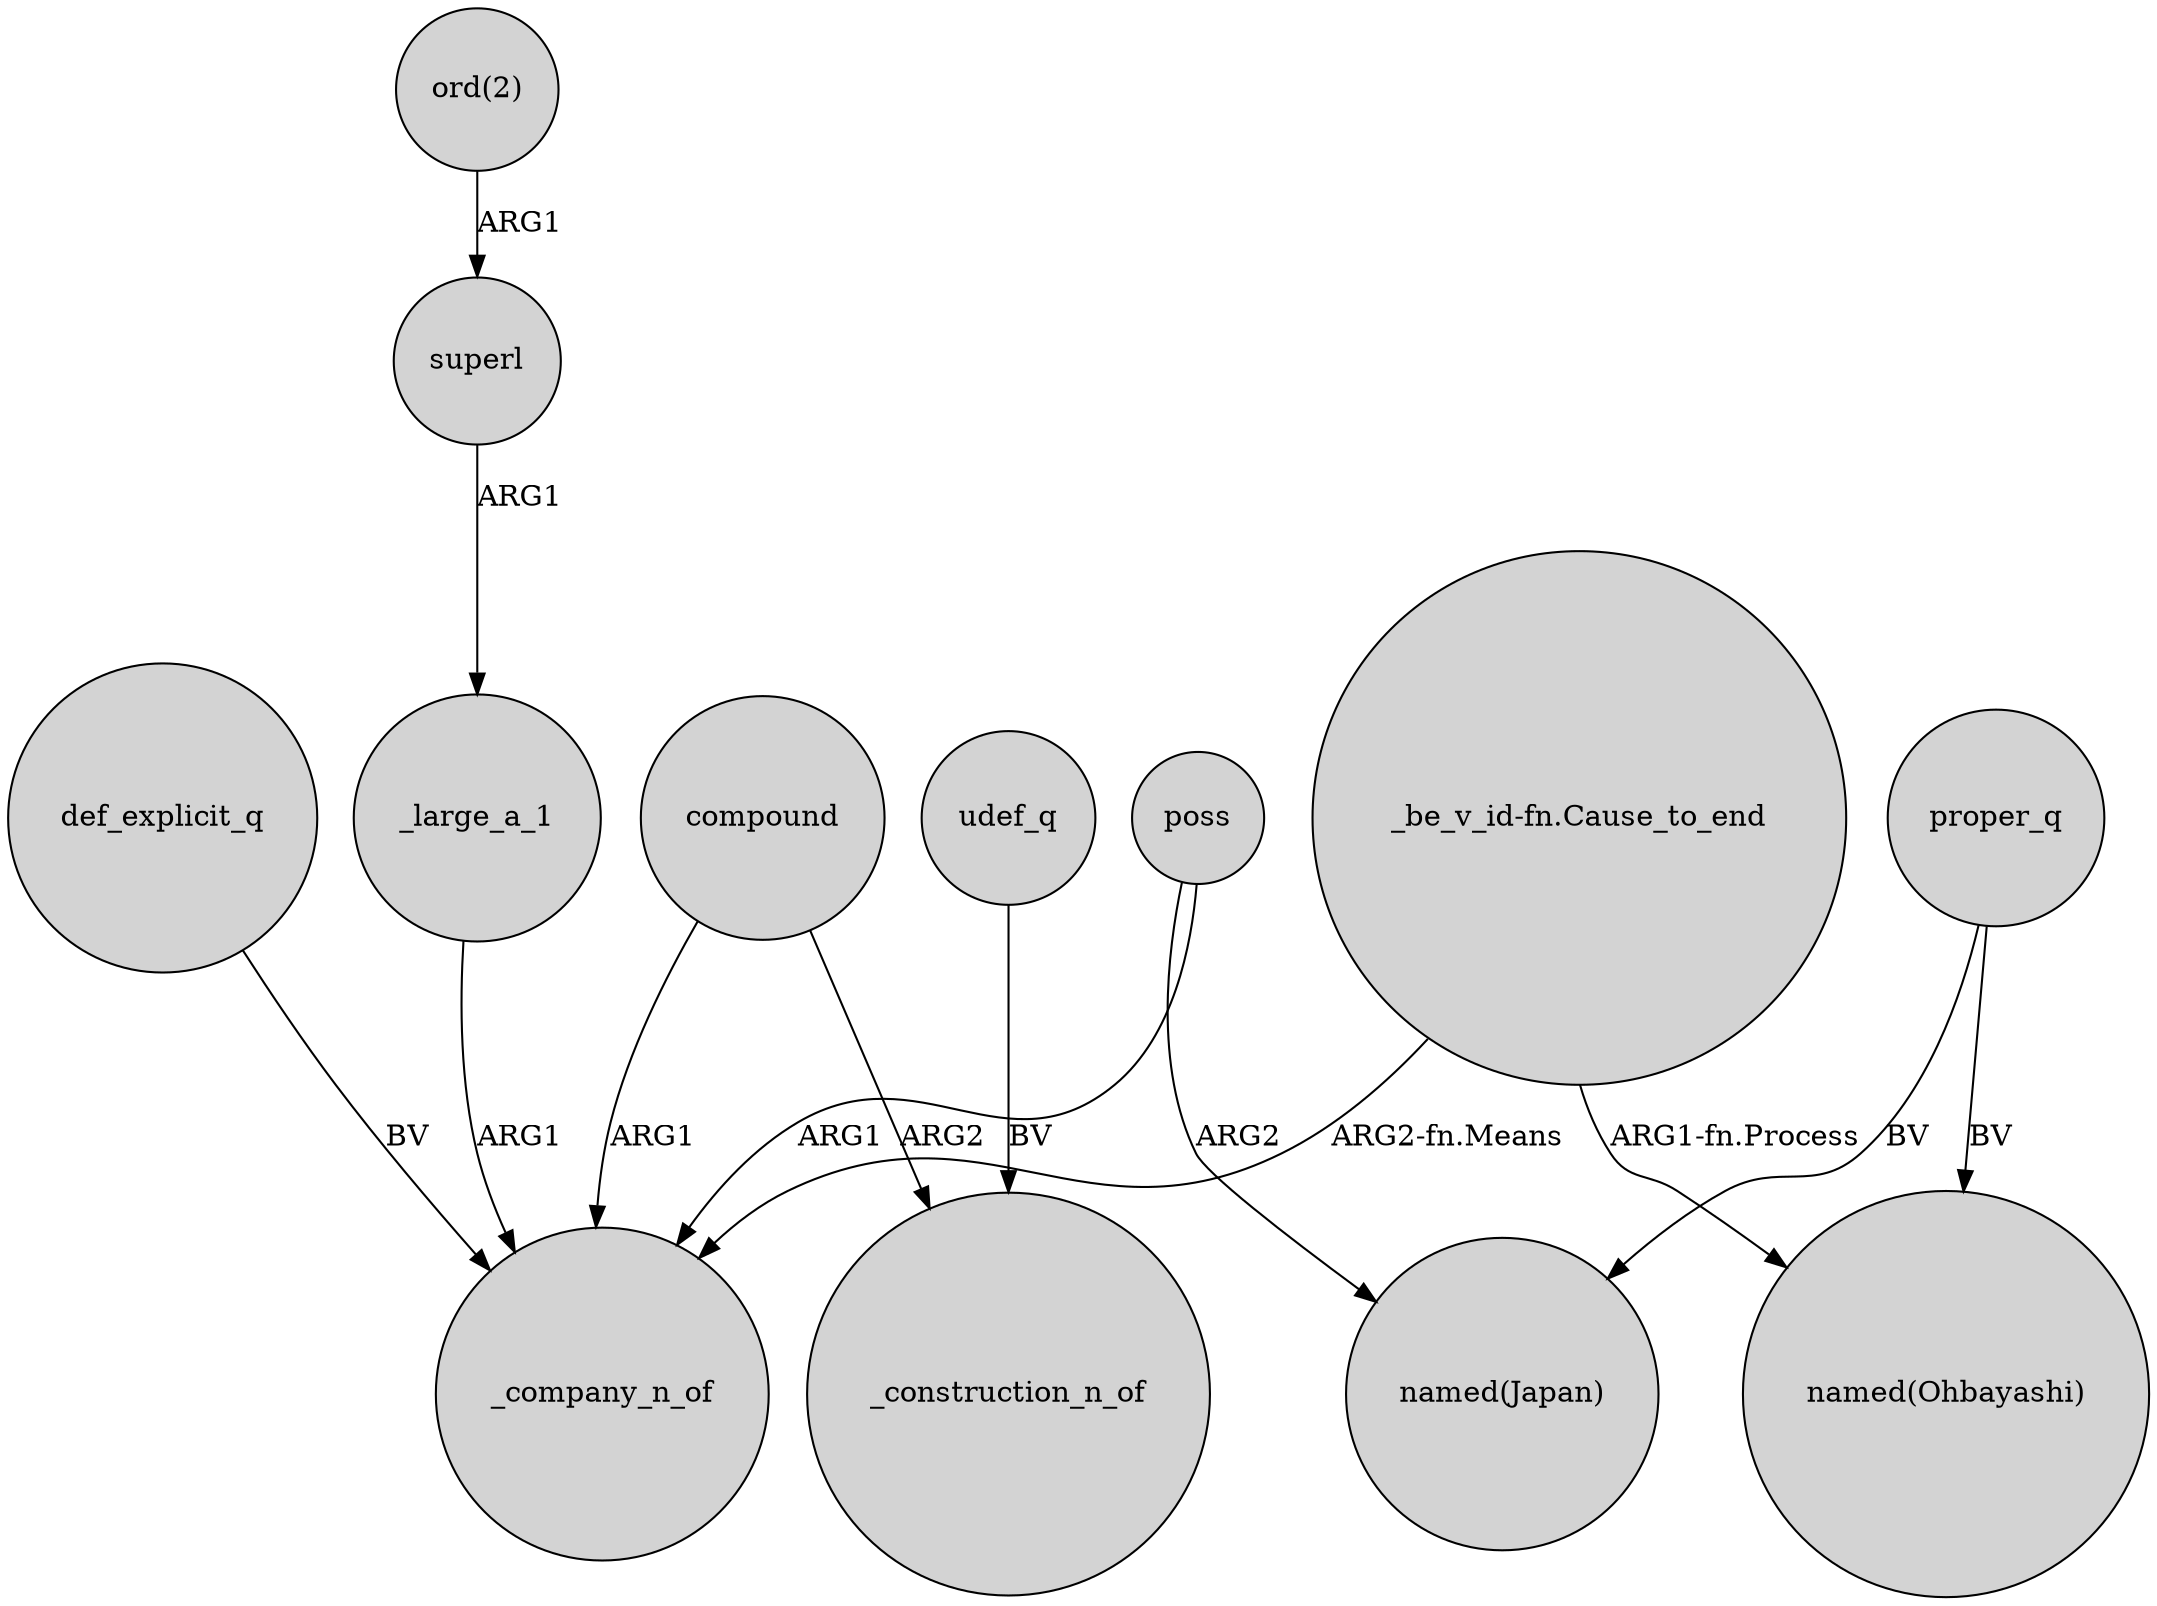 digraph {
	node [shape=circle style=filled]
	compound -> _company_n_of [label=ARG1]
	"ord(2)" -> superl [label=ARG1]
	poss -> _company_n_of [label=ARG1]
	"_be_v_id-fn.Cause_to_end" -> "named(Ohbayashi)" [label="ARG1-fn.Process"]
	proper_q -> "named(Japan)" [label=BV]
	udef_q -> _construction_n_of [label=BV]
	def_explicit_q -> _company_n_of [label=BV]
	proper_q -> "named(Ohbayashi)" [label=BV]
	_large_a_1 -> _company_n_of [label=ARG1]
	"_be_v_id-fn.Cause_to_end" -> _company_n_of [label="ARG2-fn.Means"]
	superl -> _large_a_1 [label=ARG1]
	poss -> "named(Japan)" [label=ARG2]
	compound -> _construction_n_of [label=ARG2]
}
